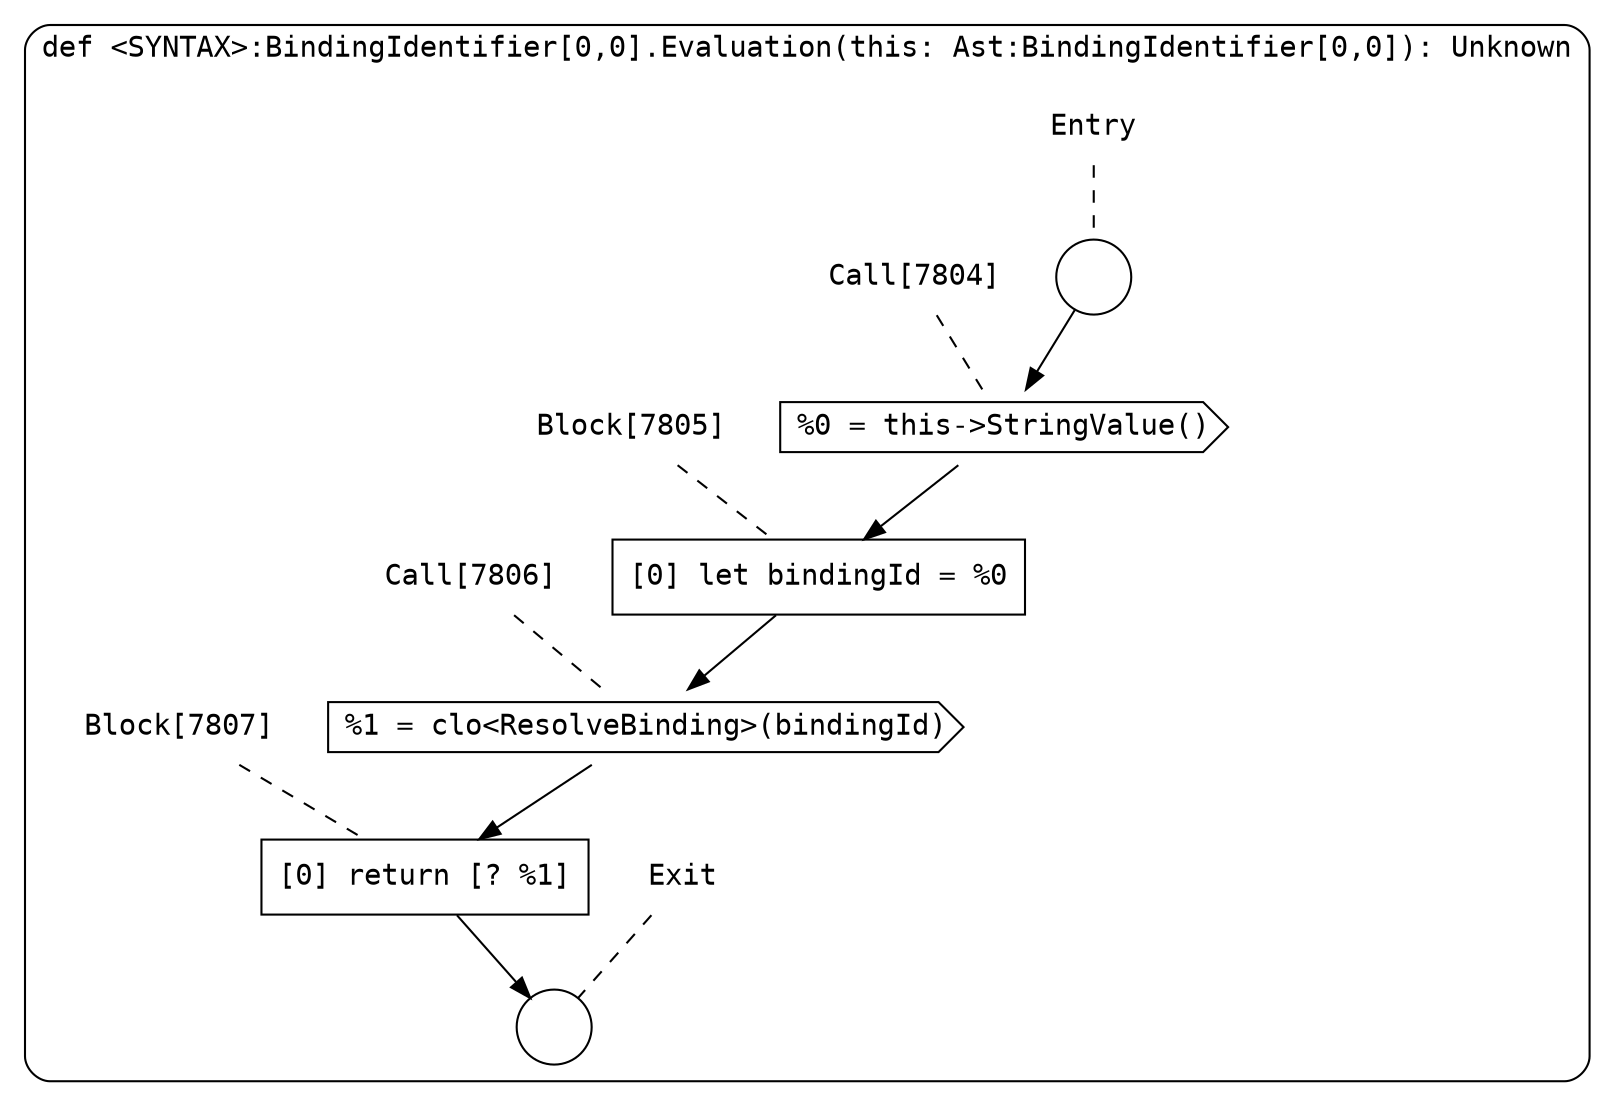 digraph {
  graph [fontname = "Consolas"]
  node [fontname = "Consolas"]
  edge [fontname = "Consolas"]
  subgraph cluster1460 {
    label = "def <SYNTAX>:BindingIdentifier[0,0].Evaluation(this: Ast:BindingIdentifier[0,0]): Unknown"
    style = rounded
    cluster1460_entry_name [shape=none, label=<<font color="black">Entry</font>>]
    cluster1460_entry_name -> cluster1460_entry [arrowhead=none, color="black", style=dashed]
    cluster1460_entry [shape=circle label=" " color="black" fillcolor="white" style=filled]
    cluster1460_entry -> node7804 [color="black"]
    cluster1460_exit_name [shape=none, label=<<font color="black">Exit</font>>]
    cluster1460_exit_name -> cluster1460_exit [arrowhead=none, color="black", style=dashed]
    cluster1460_exit [shape=circle label=" " color="black" fillcolor="white" style=filled]
    node7804_name [shape=none, label=<<font color="black">Call[7804]</font>>]
    node7804_name -> node7804 [arrowhead=none, color="black", style=dashed]
    node7804 [shape=cds, label=<<font color="black">%0 = this-&gt;StringValue()</font>> color="black" fillcolor="white", style=filled]
    node7804 -> node7805 [color="black"]
    node7805_name [shape=none, label=<<font color="black">Block[7805]</font>>]
    node7805_name -> node7805 [arrowhead=none, color="black", style=dashed]
    node7805 [shape=box, label=<<font color="black">[0] let bindingId = %0<BR ALIGN="LEFT"/></font>> color="black" fillcolor="white", style=filled]
    node7805 -> node7806 [color="black"]
    node7806_name [shape=none, label=<<font color="black">Call[7806]</font>>]
    node7806_name -> node7806 [arrowhead=none, color="black", style=dashed]
    node7806 [shape=cds, label=<<font color="black">%1 = clo&lt;ResolveBinding&gt;(bindingId)</font>> color="black" fillcolor="white", style=filled]
    node7806 -> node7807 [color="black"]
    node7807_name [shape=none, label=<<font color="black">Block[7807]</font>>]
    node7807_name -> node7807 [arrowhead=none, color="black", style=dashed]
    node7807 [shape=box, label=<<font color="black">[0] return [? %1]<BR ALIGN="LEFT"/></font>> color="black" fillcolor="white", style=filled]
    node7807 -> cluster1460_exit [color="black"]
  }
}